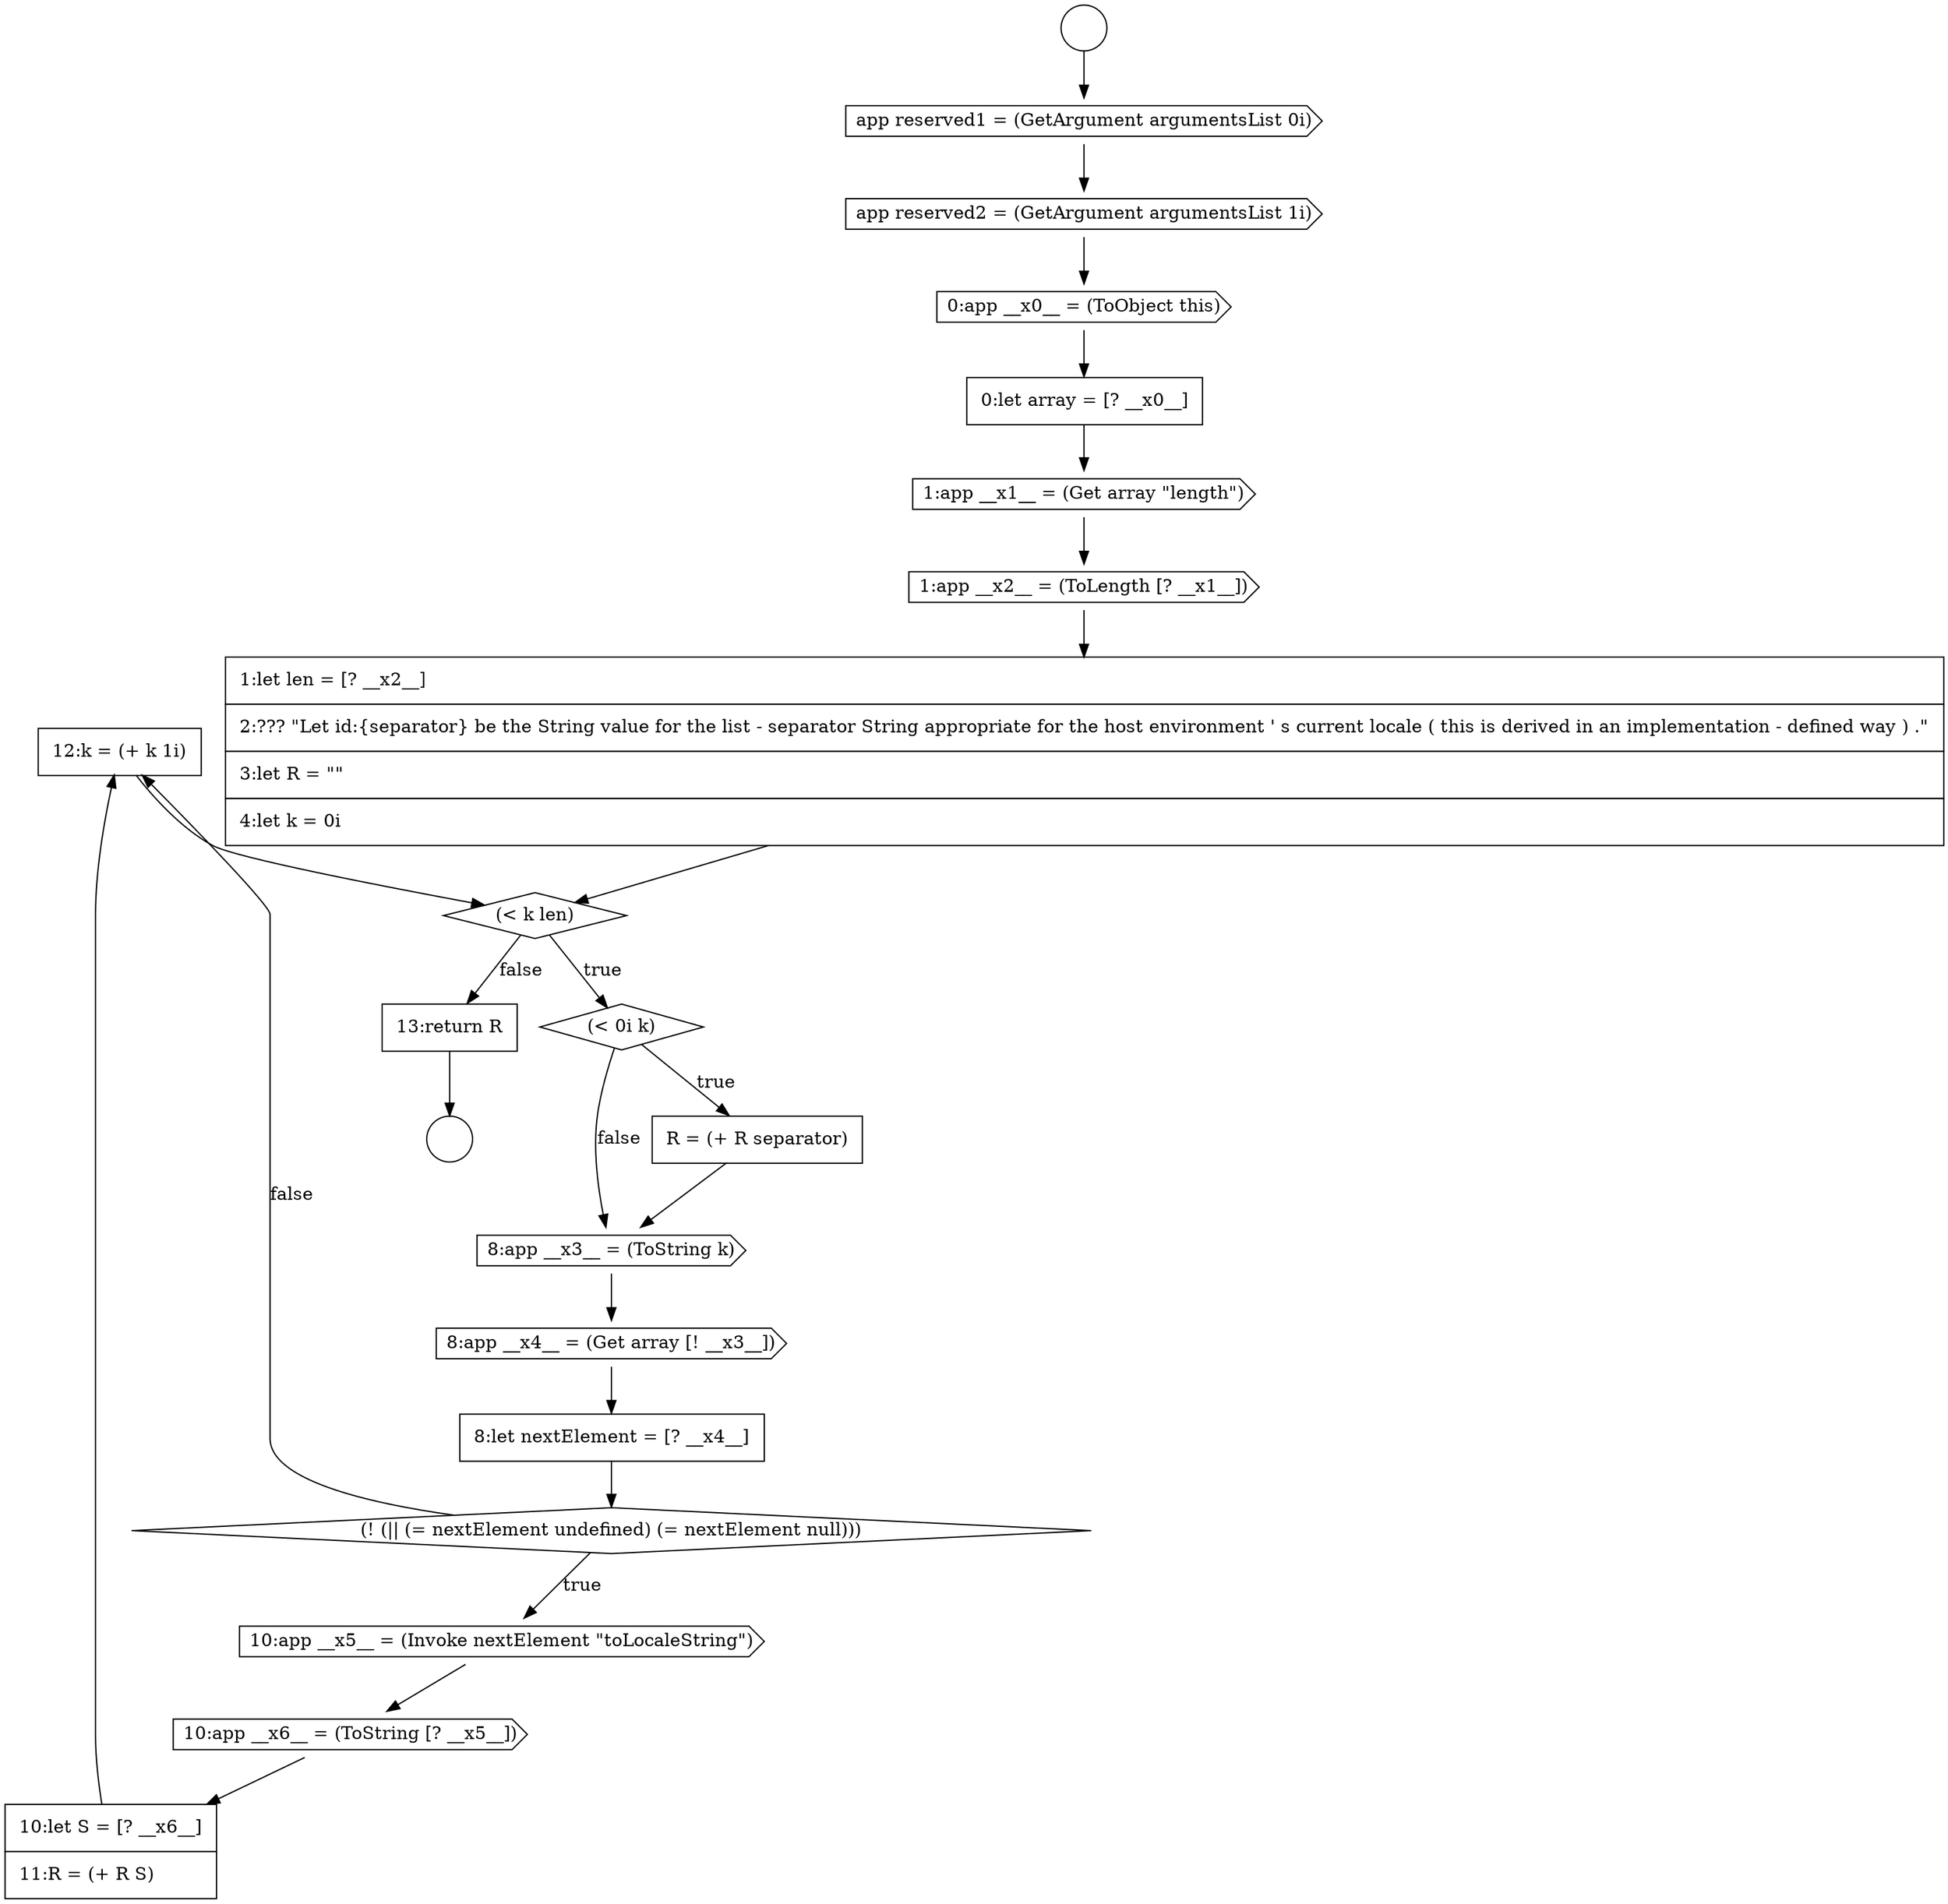 digraph {
  node14662 [shape=none, margin=0, label=<<font color="black">
    <table border="0" cellborder="1" cellspacing="0" cellpadding="10">
      <tr><td align="left">12:k = (+ k 1i)</td></tr>
    </table>
  </font>> color="black" fillcolor="white" style=filled]
  node14661 [shape=none, margin=0, label=<<font color="black">
    <table border="0" cellborder="1" cellspacing="0" cellpadding="10">
      <tr><td align="left">10:let S = [? __x6__]</td></tr>
      <tr><td align="left">11:R = (+ R S)</td></tr>
    </table>
  </font>> color="black" fillcolor="white" style=filled]
  node14648 [shape=none, margin=0, label=<<font color="black">
    <table border="0" cellborder="1" cellspacing="0" cellpadding="10">
      <tr><td align="left">0:let array = [? __x0__]</td></tr>
    </table>
  </font>> color="black" fillcolor="white" style=filled]
  node14643 [shape=circle label=" " color="black" fillcolor="white" style=filled]
  node14657 [shape=none, margin=0, label=<<font color="black">
    <table border="0" cellborder="1" cellspacing="0" cellpadding="10">
      <tr><td align="left">8:let nextElement = [? __x4__]</td></tr>
    </table>
  </font>> color="black" fillcolor="white" style=filled]
  node14647 [shape=cds, label=<<font color="black">0:app __x0__ = (ToObject this)</font>> color="black" fillcolor="white" style=filled]
  node14646 [shape=cds, label=<<font color="black">app reserved2 = (GetArgument argumentsList 1i)</font>> color="black" fillcolor="white" style=filled]
  node14663 [shape=none, margin=0, label=<<font color="black">
    <table border="0" cellborder="1" cellspacing="0" cellpadding="10">
      <tr><td align="left">13:return R</td></tr>
    </table>
  </font>> color="black" fillcolor="white" style=filled]
  node14659 [shape=cds, label=<<font color="black">10:app __x5__ = (Invoke nextElement &quot;toLocaleString&quot;)</font>> color="black" fillcolor="white" style=filled]
  node14645 [shape=cds, label=<<font color="black">app reserved1 = (GetArgument argumentsList 0i)</font>> color="black" fillcolor="white" style=filled]
  node14644 [shape=circle label=" " color="black" fillcolor="white" style=filled]
  node14658 [shape=diamond, label=<<font color="black">(! (|| (= nextElement undefined) (= nextElement null)))</font>> color="black" fillcolor="white" style=filled]
  node14654 [shape=none, margin=0, label=<<font color="black">
    <table border="0" cellborder="1" cellspacing="0" cellpadding="10">
      <tr><td align="left">R = (+ R separator)</td></tr>
    </table>
  </font>> color="black" fillcolor="white" style=filled]
  node14652 [shape=diamond, label=<<font color="black">(&lt; k len)</font>> color="black" fillcolor="white" style=filled]
  node14655 [shape=cds, label=<<font color="black">8:app __x3__ = (ToString k)</font>> color="black" fillcolor="white" style=filled]
  node14649 [shape=cds, label=<<font color="black">1:app __x1__ = (Get array &quot;length&quot;)</font>> color="black" fillcolor="white" style=filled]
  node14660 [shape=cds, label=<<font color="black">10:app __x6__ = (ToString [? __x5__])</font>> color="black" fillcolor="white" style=filled]
  node14656 [shape=cds, label=<<font color="black">8:app __x4__ = (Get array [! __x3__])</font>> color="black" fillcolor="white" style=filled]
  node14650 [shape=cds, label=<<font color="black">1:app __x2__ = (ToLength [? __x1__])</font>> color="black" fillcolor="white" style=filled]
  node14653 [shape=diamond, label=<<font color="black">(&lt; 0i k)</font>> color="black" fillcolor="white" style=filled]
  node14651 [shape=none, margin=0, label=<<font color="black">
    <table border="0" cellborder="1" cellspacing="0" cellpadding="10">
      <tr><td align="left">1:let len = [? __x2__]</td></tr>
      <tr><td align="left">2:??? &quot;Let id:{separator} be the String value for the list - separator String appropriate for the host environment ' s current locale ( this is derived in an implementation - defined way ) .&quot;</td></tr>
      <tr><td align="left">3:let R = &quot;&quot;</td></tr>
      <tr><td align="left">4:let k = 0i</td></tr>
    </table>
  </font>> color="black" fillcolor="white" style=filled]
  node14654 -> node14655 [ color="black"]
  node14652 -> node14653 [label=<<font color="black">true</font>> color="black"]
  node14652 -> node14663 [label=<<font color="black">false</font>> color="black"]
  node14653 -> node14654 [label=<<font color="black">true</font>> color="black"]
  node14653 -> node14655 [label=<<font color="black">false</font>> color="black"]
  node14643 -> node14645 [ color="black"]
  node14656 -> node14657 [ color="black"]
  node14649 -> node14650 [ color="black"]
  node14648 -> node14649 [ color="black"]
  node14655 -> node14656 [ color="black"]
  node14647 -> node14648 [ color="black"]
  node14645 -> node14646 [ color="black"]
  node14651 -> node14652 [ color="black"]
  node14650 -> node14651 [ color="black"]
  node14663 -> node14644 [ color="black"]
  node14659 -> node14660 [ color="black"]
  node14662 -> node14652 [ color="black"]
  node14658 -> node14659 [label=<<font color="black">true</font>> color="black"]
  node14658 -> node14662 [label=<<font color="black">false</font>> color="black"]
  node14646 -> node14647 [ color="black"]
  node14661 -> node14662 [ color="black"]
  node14657 -> node14658 [ color="black"]
  node14660 -> node14661 [ color="black"]
}

